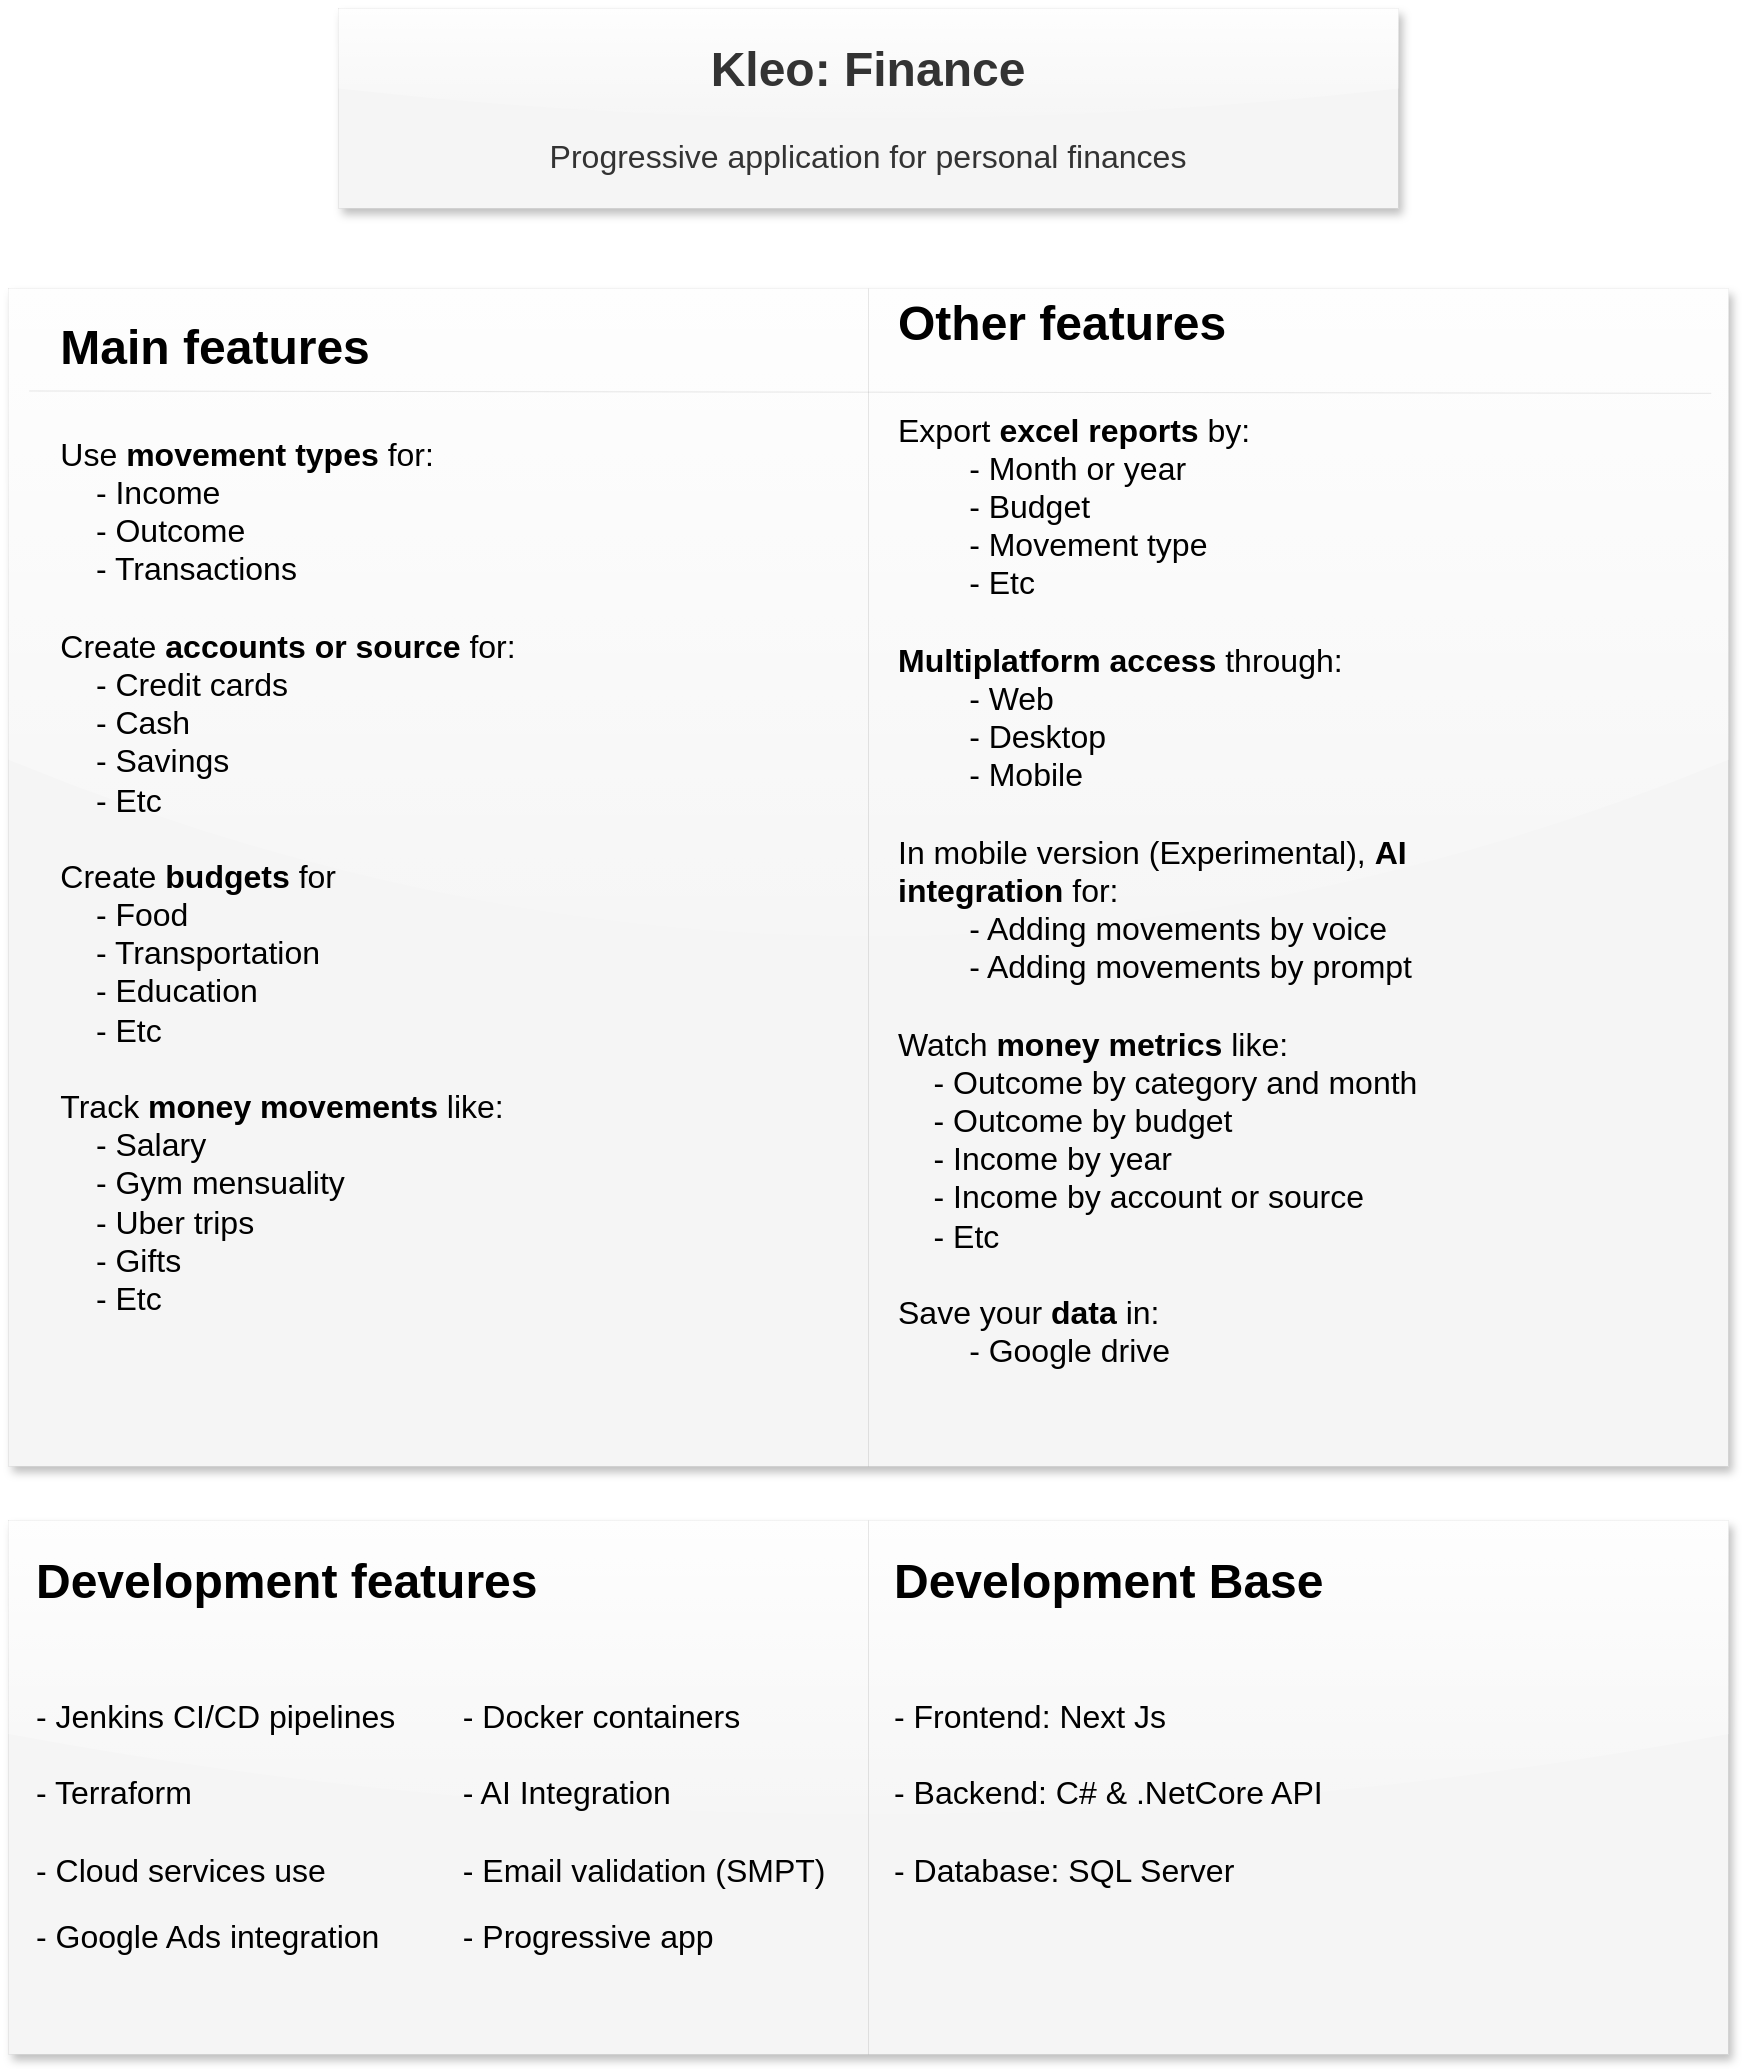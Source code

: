 <mxfile version="24.7.8">
  <diagram name="Página-1" id="6n037XUG59UJPxYgE40G">
    <mxGraphModel dx="2049" dy="1206" grid="0" gridSize="10" guides="1" tooltips="1" connect="1" arrows="1" fold="1" page="1" pageScale="1" pageWidth="827" pageHeight="1169" math="0" shadow="0">
      <root>
        <mxCell id="0" />
        <mxCell id="1" parent="0" />
        <mxCell id="VlLmS5c0T-SWM1epHpEw-1" value="&lt;span style=&quot;font-size: 24px;&quot;&gt;&lt;b&gt;Kleo: Finance&lt;/b&gt;&lt;/span&gt;&lt;br&gt;&lt;div&gt;&lt;font size=&quot;3&quot;&gt;&lt;br&gt;&lt;/font&gt;&lt;/div&gt;&lt;div&gt;&lt;font size=&quot;3&quot;&gt;Progressive application for personal finances&lt;/font&gt;&lt;br&gt;&lt;/div&gt;" style="rounded=0;whiteSpace=wrap;html=1;shadow=1;strokeWidth=0;glass=1;fillColor=#f5f5f5;strokeColor=#666666;fontColor=#333333;" parent="1" vertex="1">
          <mxGeometry x="562" y="40" width="530" height="100" as="geometry" />
        </mxCell>
        <mxCell id="VlLmS5c0T-SWM1epHpEw-2" value="&lt;div style=&quot;text-align: left;&quot;&gt;&lt;br&gt;&lt;/div&gt;" style="rounded=0;whiteSpace=wrap;html=1;shadow=1;strokeWidth=0;fillColor=#f5f5f5;fontColor=#333333;strokeColor=#666666;glass=1;" parent="1" vertex="1">
          <mxGeometry x="397" y="180" width="860" height="589" as="geometry" />
        </mxCell>
        <mxCell id="VlLmS5c0T-SWM1epHpEw-6" value="&lt;div style=&quot;text-align: justify; font-size: 24px;&quot;&gt;&lt;b style=&quot;background-color: initial;&quot;&gt;Main features&lt;/b&gt;&lt;/div&gt;&lt;div style=&quot;text-align: justify;&quot;&gt;&lt;br&gt;&lt;/div&gt;&lt;div style=&quot;text-align: justify;&quot;&gt;&lt;br&gt;&lt;/div&gt;&lt;div style=&quot;text-align: justify;&quot;&gt;&lt;font size=&quot;3&quot;&gt;Use&amp;nbsp;&lt;b&gt;movement&lt;/b&gt;&amp;nbsp;&lt;b&gt;types&amp;nbsp;&lt;/b&gt;for:&amp;nbsp;&lt;/font&gt;&lt;/div&gt;&lt;div style=&quot;text-align: justify;&quot;&gt;&lt;font size=&quot;3&quot;&gt;&lt;span style=&quot;font-weight: bold; white-space: pre;&quot;&gt;&amp;nbsp;&amp;nbsp;&amp;nbsp;&amp;nbsp;&lt;/span&gt;-&amp;nbsp;Income&lt;br&gt;&lt;/font&gt;&lt;/div&gt;&lt;div style=&quot;text-align: justify;&quot;&gt;&lt;font size=&quot;3&quot;&gt;&lt;span style=&quot;font-weight: bold; white-space: pre;&quot;&gt;&amp;nbsp;&amp;nbsp;&amp;nbsp;&amp;nbsp;&lt;/span&gt;- Outcome&lt;br&gt;&lt;/font&gt;&lt;/div&gt;&lt;div style=&quot;text-align: justify;&quot;&gt;&lt;font size=&quot;3&quot;&gt;&lt;span style=&quot;white-space: pre;&quot;&gt;&amp;nbsp;&amp;nbsp;&amp;nbsp;&amp;nbsp;&lt;/span&gt;- Transactions&lt;br&gt;&lt;/font&gt;&lt;/div&gt;&lt;div style=&quot;text-align: justify;&quot;&gt;&lt;font size=&quot;3&quot;&gt;&lt;br&gt;&lt;/font&gt;&lt;/div&gt;&lt;div style=&quot;text-align: justify;&quot;&gt;&lt;font size=&quot;3&quot;&gt;Create&amp;nbsp;&lt;b&gt;accounts or source&lt;/b&gt;&amp;nbsp;for:&lt;/font&gt;&lt;/div&gt;&lt;div style=&quot;text-align: justify;&quot;&gt;&lt;font size=&quot;3&quot;&gt;&lt;span style=&quot;white-space: pre;&quot;&gt;&amp;nbsp;&amp;nbsp;&amp;nbsp;&amp;nbsp;&lt;/span&gt;- Credit cards&lt;br&gt;&lt;/font&gt;&lt;/div&gt;&lt;div style=&quot;text-align: justify;&quot;&gt;&lt;font size=&quot;3&quot;&gt;&lt;span style=&quot;white-space: pre;&quot;&gt;&amp;nbsp;&amp;nbsp;&amp;nbsp;&amp;nbsp;&lt;/span&gt;- Cash&lt;br&gt;&lt;/font&gt;&lt;/div&gt;&lt;div style=&quot;text-align: justify;&quot;&gt;&lt;font size=&quot;3&quot;&gt;&lt;span style=&quot;white-space: pre;&quot;&gt;&amp;nbsp;&amp;nbsp;&amp;nbsp;&amp;nbsp;&lt;/span&gt;- Savings&lt;br&gt;&lt;/font&gt;&lt;/div&gt;&lt;div style=&quot;text-align: justify;&quot;&gt;&lt;font size=&quot;3&quot;&gt;&lt;span style=&quot;white-space: pre;&quot;&gt;&amp;nbsp;&amp;nbsp;&amp;nbsp;&amp;nbsp;&lt;/span&gt;- Etc&lt;br&gt;&lt;/font&gt;&lt;/div&gt;&lt;div style=&quot;text-align: justify;&quot;&gt;&lt;font size=&quot;3&quot;&gt;&lt;br&gt;&lt;/font&gt;&lt;/div&gt;&lt;div style=&quot;text-align: justify;&quot;&gt;&lt;font size=&quot;3&quot;&gt;Create&amp;nbsp;&lt;b&gt;budgets&amp;nbsp;&lt;/b&gt;for&lt;/font&gt;&lt;/div&gt;&lt;div style=&quot;text-align: justify;&quot;&gt;&lt;font size=&quot;3&quot;&gt;&lt;span style=&quot;white-space: pre;&quot;&gt;&amp;nbsp;&amp;nbsp;&amp;nbsp;&amp;nbsp;&lt;/span&gt;- Food&lt;br&gt;&lt;/font&gt;&lt;/div&gt;&lt;div style=&quot;text-align: justify;&quot;&gt;&lt;font size=&quot;3&quot;&gt;&lt;span style=&quot;white-space: pre;&quot;&gt;&amp;nbsp;&amp;nbsp;&amp;nbsp;&amp;nbsp;&lt;/span&gt;- Transportation&lt;br&gt;&lt;/font&gt;&lt;/div&gt;&lt;div style=&quot;text-align: justify;&quot;&gt;&lt;font size=&quot;3&quot;&gt;&lt;span style=&quot;white-space: pre;&quot;&gt;&amp;nbsp;&amp;nbsp;&amp;nbsp;&amp;nbsp;&lt;/span&gt;- Education&lt;/font&gt;&lt;/div&gt;&lt;div style=&quot;text-align: justify;&quot;&gt;&lt;font size=&quot;3&quot;&gt;&lt;span style=&quot;white-space: pre;&quot;&gt;&amp;nbsp;&amp;nbsp;&amp;nbsp;&amp;nbsp;&lt;/span&gt;- Etc&lt;br&gt;&lt;/font&gt;&lt;/div&gt;&lt;div style=&quot;text-align: justify;&quot;&gt;&lt;font size=&quot;3&quot;&gt;&lt;br&gt;&lt;/font&gt;&lt;/div&gt;&lt;div style=&quot;text-align: justify;&quot;&gt;&lt;font size=&quot;3&quot;&gt;Track&amp;nbsp;&lt;b&gt;money movements&lt;/b&gt;&amp;nbsp;like:&lt;/font&gt;&lt;/div&gt;&lt;div style=&quot;text-align: justify;&quot;&gt;&lt;font size=&quot;3&quot;&gt;&lt;span style=&quot;white-space: pre;&quot;&gt;&amp;nbsp;&amp;nbsp;&amp;nbsp;&amp;nbsp;&lt;/span&gt;- Salary&lt;br&gt;&lt;/font&gt;&lt;/div&gt;&lt;div style=&quot;text-align: justify;&quot;&gt;&lt;font size=&quot;3&quot;&gt;&lt;span style=&quot;white-space: pre;&quot;&gt;&amp;nbsp;&amp;nbsp;&amp;nbsp;&amp;nbsp;&lt;/span&gt;- Gym mensuality&lt;br&gt;&lt;/font&gt;&lt;/div&gt;&lt;div style=&quot;text-align: justify;&quot;&gt;&lt;font size=&quot;3&quot;&gt;&lt;span style=&quot;white-space: pre;&quot;&gt;&amp;nbsp;&amp;nbsp;&amp;nbsp;&amp;nbsp;&lt;/span&gt;- Uber trips&lt;br&gt;&lt;/font&gt;&lt;/div&gt;&lt;div style=&quot;text-align: justify;&quot;&gt;&lt;font size=&quot;3&quot;&gt;&lt;span style=&quot;white-space: pre;&quot;&gt;&amp;nbsp;&amp;nbsp;&amp;nbsp;&amp;nbsp;&lt;/span&gt;- Gifts&lt;br&gt;&lt;/font&gt;&lt;/div&gt;&lt;div style=&quot;text-align: justify;&quot;&gt;&lt;font size=&quot;3&quot;&gt;&lt;span style=&quot;white-space: pre;&quot;&gt;&amp;nbsp;&amp;nbsp;&amp;nbsp;&amp;nbsp;&lt;/span&gt;- Etc&lt;br&gt;&lt;/font&gt;&lt;/div&gt;&lt;div style=&quot;text-align: justify;&quot;&gt;&lt;font size=&quot;3&quot;&gt;&lt;br&gt;&lt;/font&gt;&lt;/div&gt;&lt;div style=&quot;text-align: justify;&quot;&gt;&lt;br&gt;&lt;/div&gt;" style="text;html=1;align=center;verticalAlign=middle;whiteSpace=wrap;rounded=0;" parent="1" vertex="1">
          <mxGeometry x="402" y="196" width="270" height="532" as="geometry" />
        </mxCell>
        <mxCell id="VlLmS5c0T-SWM1epHpEw-7" value="&lt;div style=&quot;text-align: left; font-size: 24px;&quot;&gt;&lt;b&gt;Other features&lt;/b&gt;&lt;/div&gt;&lt;div style=&quot;text-align: left; font-size: 24px;&quot;&gt;&lt;b&gt;&lt;br&gt;&lt;/b&gt;&lt;/div&gt;&lt;div style=&quot;text-align: left;&quot;&gt;&lt;font size=&quot;3&quot;&gt;Export&amp;nbsp;&lt;b&gt;excel reports&lt;/b&gt;&amp;nbsp;by:&lt;/font&gt;&lt;/div&gt;&lt;div style=&quot;text-align: left;&quot;&gt;&lt;font size=&quot;3&quot;&gt;&lt;span style=&quot;white-space: pre;&quot;&gt;&#x9;&lt;/span&gt;- Month or year&lt;/font&gt;&lt;/div&gt;&lt;div style=&quot;text-align: left;&quot;&gt;&lt;font size=&quot;3&quot;&gt;&lt;span style=&quot;white-space: pre;&quot;&gt;&#x9;&lt;/span&gt;- Budget&lt;br&gt;&lt;/font&gt;&lt;/div&gt;&lt;div style=&quot;text-align: left;&quot;&gt;&lt;font size=&quot;3&quot;&gt;&lt;span style=&quot;white-space: pre;&quot;&gt;&#x9;&lt;/span&gt;- Movement type&lt;br&gt;&lt;/font&gt;&lt;/div&gt;&lt;div style=&quot;text-align: left;&quot;&gt;&lt;font size=&quot;3&quot;&gt;&lt;span style=&quot;white-space: pre;&quot;&gt;&#x9;&lt;/span&gt;- Etc&lt;br&gt;&lt;/font&gt;&lt;/div&gt;&lt;div style=&quot;text-align: left;&quot;&gt;&lt;font size=&quot;3&quot;&gt;&lt;br&gt;&lt;/font&gt;&lt;/div&gt;&lt;div style=&quot;text-align: left;&quot;&gt;&lt;font size=&quot;3&quot;&gt;&lt;b&gt;Multiplatform access&lt;/b&gt;&amp;nbsp;through:&lt;/font&gt;&lt;/div&gt;&lt;div style=&quot;text-align: left;&quot;&gt;&lt;font size=&quot;3&quot;&gt;&lt;span style=&quot;white-space: pre;&quot;&gt;&#x9;&lt;/span&gt;- Web&lt;br&gt;&lt;/font&gt;&lt;/div&gt;&lt;div style=&quot;text-align: left;&quot;&gt;&lt;font size=&quot;3&quot;&gt;&lt;span style=&quot;white-space: pre;&quot;&gt;&#x9;&lt;/span&gt;- Desktop&lt;br&gt;&lt;/font&gt;&lt;/div&gt;&lt;div style=&quot;text-align: left;&quot;&gt;&lt;font size=&quot;3&quot;&gt;&lt;span style=&quot;white-space: pre;&quot;&gt;&#x9;&lt;/span&gt;- Mobile&lt;br&gt;&lt;/font&gt;&lt;/div&gt;&lt;div style=&quot;text-align: left;&quot;&gt;&lt;font size=&quot;3&quot;&gt;&lt;br&gt;&lt;/font&gt;&lt;/div&gt;&lt;div style=&quot;text-align: left;&quot;&gt;&lt;font size=&quot;3&quot;&gt;In mobile version (Experimental),&amp;nbsp;&lt;b&gt;AI integration&lt;/b&gt;&amp;nbsp;for:&lt;/font&gt;&lt;/div&gt;&lt;div style=&quot;text-align: left;&quot;&gt;&lt;font size=&quot;3&quot;&gt;&lt;span style=&quot;white-space: pre;&quot;&gt;&#x9;&lt;/span&gt;- Adding movements by voice&lt;/font&gt;&lt;/div&gt;&lt;div style=&quot;text-align: left;&quot;&gt;&lt;span style=&quot;font-size: medium; white-space: pre;&quot;&gt;&#x9;&lt;/span&gt;&lt;span style=&quot;font-size: medium;&quot;&gt;- Adding movements by prompt&lt;/span&gt;&lt;/div&gt;&lt;div style=&quot;text-align: left;&quot;&gt;&lt;span style=&quot;font-size: medium;&quot;&gt;&lt;br&gt;&lt;/span&gt;&lt;/div&gt;&lt;div style=&quot;text-align: left;&quot;&gt;&lt;div&gt;&lt;font size=&quot;3&quot;&gt;Watch&amp;nbsp;&lt;b&gt;money metrics&lt;/b&gt;&amp;nbsp;like:&lt;/font&gt;&lt;/div&gt;&lt;div&gt;&lt;font size=&quot;3&quot;&gt;&lt;span style=&quot;white-space: pre;&quot;&gt;&amp;nbsp;&amp;nbsp;&amp;nbsp;&amp;nbsp;&lt;/span&gt;- Outcome by category and month&lt;/font&gt;&lt;/div&gt;&lt;div&gt;&lt;font size=&quot;3&quot;&gt;&lt;span style=&quot;white-space: pre;&quot;&gt;&amp;nbsp;&amp;nbsp;&amp;nbsp;&amp;nbsp;&lt;/span&gt;- Outcome by budget&lt;/font&gt;&lt;/div&gt;&lt;div&gt;&lt;font size=&quot;3&quot;&gt;&lt;span style=&quot;white-space: pre;&quot;&gt;&amp;nbsp;&amp;nbsp;&amp;nbsp;&amp;nbsp;&lt;/span&gt;- Income by year&lt;/font&gt;&lt;/div&gt;&lt;div&gt;&lt;font size=&quot;3&quot;&gt;&lt;span style=&quot;white-space: pre;&quot;&gt;&amp;nbsp;&amp;nbsp;&amp;nbsp;&amp;nbsp;&lt;/span&gt;- Income by account or source&lt;br&gt;&lt;/font&gt;&lt;/div&gt;&lt;div&gt;&lt;font size=&quot;3&quot;&gt;&lt;span style=&quot;white-space: pre;&quot;&gt;&amp;nbsp;&amp;nbsp;&amp;nbsp;&amp;nbsp;&lt;/span&gt;- Etc&lt;/font&gt;&lt;/div&gt;&lt;div&gt;&lt;font size=&quot;3&quot;&gt;&lt;br&gt;&lt;/font&gt;&lt;/div&gt;&lt;/div&gt;&lt;div style=&quot;text-align: left;&quot;&gt;&lt;font size=&quot;3&quot;&gt;Save your&amp;nbsp;&lt;b&gt;data&lt;/b&gt;&amp;nbsp;in:&lt;/font&gt;&lt;/div&gt;&lt;div style=&quot;text-align: left;&quot;&gt;&lt;font size=&quot;3&quot;&gt;&lt;span style=&quot;white-space: pre;&quot;&gt;&#x9;&lt;/span&gt;- Google drive&lt;br&gt;&lt;/font&gt;&lt;/div&gt;&lt;div style=&quot;text-align: left;&quot;&gt;&lt;font size=&quot;3&quot;&gt;&lt;span style=&quot;white-space: pre;&quot;&gt;&#x9;&lt;/span&gt;&lt;br&gt;&lt;/font&gt;&lt;/div&gt;&lt;div style=&quot;text-align: left;&quot;&gt;&lt;br&gt;&lt;/div&gt;" style="text;html=1;align=center;verticalAlign=middle;whiteSpace=wrap;rounded=0;" parent="1" vertex="1">
          <mxGeometry x="841" y="196" width="320" height="546" as="geometry" />
        </mxCell>
        <mxCell id="VlLmS5c0T-SWM1epHpEw-8" value="" style="endArrow=none;html=1;rounded=0;entryX=0.5;entryY=0;entryDx=0;entryDy=0;exitX=0.5;exitY=1;exitDx=0;exitDy=0;strokeWidth=0;" parent="1" source="VlLmS5c0T-SWM1epHpEw-2" target="VlLmS5c0T-SWM1epHpEw-2" edge="1">
          <mxGeometry width="50" height="50" relative="1" as="geometry">
            <mxPoint x="752" y="530" as="sourcePoint" />
            <mxPoint x="802" y="480" as="targetPoint" />
          </mxGeometry>
        </mxCell>
        <mxCell id="VlLmS5c0T-SWM1epHpEw-9" value="" style="endArrow=none;html=1;rounded=0;entryX=0.012;entryY=0.087;entryDx=0;entryDy=0;exitX=0.99;exitY=0.089;exitDx=0;exitDy=0;strokeWidth=0;entryPerimeter=0;exitPerimeter=0;" parent="1" source="VlLmS5c0T-SWM1epHpEw-2" target="VlLmS5c0T-SWM1epHpEw-2" edge="1">
          <mxGeometry width="50" height="50" relative="1" as="geometry">
            <mxPoint x="837" y="920" as="sourcePoint" />
            <mxPoint x="837" y="190" as="targetPoint" />
          </mxGeometry>
        </mxCell>
        <mxCell id="HqV9L0g7aJp-h9mUIP5f-1" value="&lt;div style=&quot;text-align: left;&quot;&gt;&lt;br&gt;&lt;/div&gt;" style="rounded=0;whiteSpace=wrap;html=1;shadow=1;strokeWidth=0;fillColor=#f5f5f5;fontColor=#333333;strokeColor=#666666;glass=1;" parent="1" vertex="1">
          <mxGeometry x="397" y="796" width="860" height="267" as="geometry" />
        </mxCell>
        <mxCell id="HqV9L0g7aJp-h9mUIP5f-2" value="&lt;div style=&quot;forced-color-adjust: none; text-align: justify; font-size: 24px;&quot;&gt;&lt;b&gt;Development features&lt;/b&gt;&lt;/div&gt;&lt;div style=&quot;forced-color-adjust: none; text-align: justify; font-size: 24px;&quot;&gt;&lt;b&gt;&lt;br&gt;&lt;/b&gt;&lt;/div&gt;&lt;div style=&quot;forced-color-adjust: none; text-align: justify;&quot;&gt;&lt;br&gt;&lt;/div&gt;&lt;div style=&quot;forced-color-adjust: none; text-align: justify;&quot;&gt;&lt;span style=&quot;font-size: 16px;&quot;&gt;- Jenkins CI/CD pipelines&lt;span style=&quot;white-space: pre;&quot;&gt;&#x9;&lt;/span&gt;- Docker containers&lt;span style=&quot;white-space: pre;&quot;&gt;&#x9;&lt;/span&gt;&lt;span style=&quot;white-space: pre;&quot;&gt;&#x9;&lt;/span&gt;&lt;/span&gt;&lt;/div&gt;&lt;div style=&quot;forced-color-adjust: none; text-align: justify;&quot;&gt;&lt;/div&gt;&lt;div style=&quot;forced-color-adjust: none; text-align: justify;&quot;&gt;&lt;span style=&quot;font-size: 16px;&quot;&gt;&lt;br&gt;&lt;/span&gt;&lt;/div&gt;&lt;div style=&quot;forced-color-adjust: none; text-align: justify;&quot;&gt;&lt;span style=&quot;font-size: 16px;&quot;&gt;- Terraform&lt;/span&gt;&lt;span style=&quot;font-size: 16px; white-space: pre;&quot;&gt;&#x9;&lt;span style=&quot;white-space: pre;&quot;&gt;&#x9;&lt;/span&gt;&lt;span style=&quot;white-space: pre;&quot;&gt;&#x9;&lt;span style=&quot;white-space: pre;&quot;&gt;&#x9;&lt;/span&gt;&lt;/span&gt;&lt;/span&gt;&lt;span style=&quot;font-size: 16px; background-color: initial;&quot;&gt;- AI Integration&lt;/span&gt;&lt;span style=&quot;font-size: 16px;&quot;&gt;&lt;br&gt;&lt;/span&gt;&lt;/div&gt;&lt;div style=&quot;forced-color-adjust: none; text-align: justify;&quot;&gt;&lt;span style=&quot;font-size: 16px;&quot;&gt;&lt;br&gt;&lt;/span&gt;&lt;/div&gt;&lt;div style=&quot;forced-color-adjust: none; text-align: justify;&quot;&gt;&lt;span style=&quot;font-size: 16px; background-color: initial;&quot;&gt;- Cloud services use&lt;span style=&quot;white-space: pre;&quot;&gt;&#x9;&lt;/span&gt;&lt;span style=&quot;white-space: pre;&quot;&gt;&#x9;&lt;/span&gt;&lt;/span&gt;&lt;span style=&quot;font-size: 16px; white-space: pre; background-color: initial;&quot;&gt;- Email validation (SMPT) &lt;/span&gt;&lt;span style=&quot;font-size: 16px;&quot;&gt;&lt;br&gt;&lt;/span&gt;&lt;/div&gt;&lt;div style=&quot;forced-color-adjust: none; text-align: justify;&quot;&gt;&lt;br&gt;&lt;/div&gt;&lt;div style=&quot;forced-color-adjust: none; text-align: justify;&quot;&gt;&lt;span style=&quot;font-size: 16px;&quot;&gt;- Google Ads integration&lt;span style=&quot;white-space: pre;&quot;&gt;&#x9;&lt;/span&gt;&lt;span style=&quot;white-space: pre;&quot;&gt;&#x9;&lt;/span&gt;&lt;/span&gt;&lt;span style=&quot;font-size: 16px; white-space: pre; background-color: initial;&quot;&gt;- Progressive app&lt;/span&gt;&lt;span style=&quot;font-size: 16px; background-color: initial; white-space: pre;&quot;&gt;&#x9;&lt;span style=&quot;white-space: pre;&quot;&gt;&#x9;&lt;/span&gt;&lt;span style=&quot;white-space: pre;&quot;&gt;&#x9;&lt;/span&gt;&lt;/span&gt;&lt;/div&gt;&lt;div style=&quot;forced-color-adjust: none; text-align: justify;&quot;&gt;&lt;/div&gt;&lt;div style=&quot;forced-color-adjust: none; text-align: justify;&quot;&gt;&lt;/div&gt;&lt;div style=&quot;forced-color-adjust: none; text-align: justify;&quot;&gt;&lt;span style=&quot;background-color: initial; font-size: 16px; white-space: pre;&quot;&gt;&lt;br&gt;&lt;/span&gt;&lt;/div&gt;&lt;div style=&quot;forced-color-adjust: none; text-align: justify;&quot;&gt;&lt;br&gt;&lt;/div&gt;" style="text;whiteSpace=wrap;html=1;" parent="1" vertex="1">
          <mxGeometry x="409" y="806" width="429" height="249" as="geometry" />
        </mxCell>
        <mxCell id="HqV9L0g7aJp-h9mUIP5f-3" value="" style="endArrow=none;html=1;rounded=0;entryX=0.5;entryY=0;entryDx=0;entryDy=0;exitX=0.5;exitY=1;exitDx=0;exitDy=0;strokeWidth=0;" parent="1" source="HqV9L0g7aJp-h9mUIP5f-1" target="HqV9L0g7aJp-h9mUIP5f-1" edge="1">
          <mxGeometry width="50" height="50" relative="1" as="geometry">
            <mxPoint x="837" y="779" as="sourcePoint" />
            <mxPoint x="837" y="190" as="targetPoint" />
          </mxGeometry>
        </mxCell>
        <mxCell id="HqV9L0g7aJp-h9mUIP5f-5" value="&lt;div style=&quot;forced-color-adjust: none; text-align: justify; font-size: 24px;&quot;&gt;&lt;b&gt;Development Base&lt;/b&gt;&lt;/div&gt;&lt;div style=&quot;forced-color-adjust: none; text-align: justify; font-size: 24px;&quot;&gt;&lt;b&gt;&lt;br&gt;&lt;/b&gt;&lt;/div&gt;&lt;div style=&quot;forced-color-adjust: none; text-align: justify;&quot;&gt;&lt;br&gt;&lt;/div&gt;&lt;div style=&quot;forced-color-adjust: none; text-align: justify;&quot;&gt;&lt;span style=&quot;font-size: 16px;&quot;&gt;- Frontend: Next Js&lt;/span&gt;&lt;/div&gt;&lt;div style=&quot;forced-color-adjust: none; text-align: justify;&quot;&gt;&lt;span style=&quot;font-size: 16px;&quot;&gt;&lt;br&gt;&lt;/span&gt;&lt;/div&gt;&lt;div style=&quot;forced-color-adjust: none; text-align: justify;&quot;&gt;&lt;span style=&quot;font-size: 16px;&quot;&gt;- Backend: C# &amp;amp; .NetCore API&lt;/span&gt;&lt;/div&gt;&lt;div style=&quot;forced-color-adjust: none; text-align: justify;&quot;&gt;&lt;span style=&quot;font-size: 16px;&quot;&gt;&lt;br&gt;&lt;/span&gt;&lt;/div&gt;&lt;div style=&quot;forced-color-adjust: none; text-align: justify;&quot;&gt;&lt;span style=&quot;font-size: 16px;&quot;&gt;- Database: SQL Server&lt;/span&gt;&lt;/div&gt;" style="text;whiteSpace=wrap;html=1;" parent="1" vertex="1">
          <mxGeometry x="838" y="806" width="429" height="249" as="geometry" />
        </mxCell>
      </root>
    </mxGraphModel>
  </diagram>
</mxfile>
